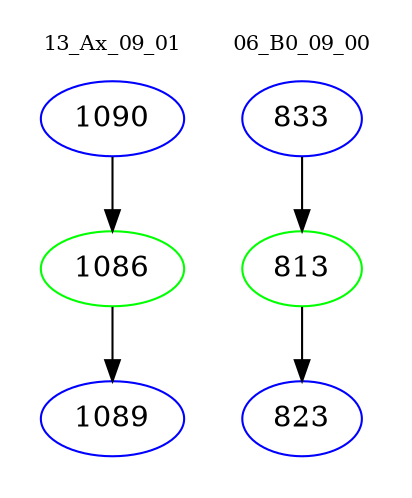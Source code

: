 digraph{
subgraph cluster_0 {
color = white
label = "13_Ax_09_01";
fontsize=10;
T0_1090 [label="1090", color="blue"]
T0_1090 -> T0_1086 [color="black"]
T0_1086 [label="1086", color="green"]
T0_1086 -> T0_1089 [color="black"]
T0_1089 [label="1089", color="blue"]
}
subgraph cluster_1 {
color = white
label = "06_B0_09_00";
fontsize=10;
T1_833 [label="833", color="blue"]
T1_833 -> T1_813 [color="black"]
T1_813 [label="813", color="green"]
T1_813 -> T1_823 [color="black"]
T1_823 [label="823", color="blue"]
}
}
